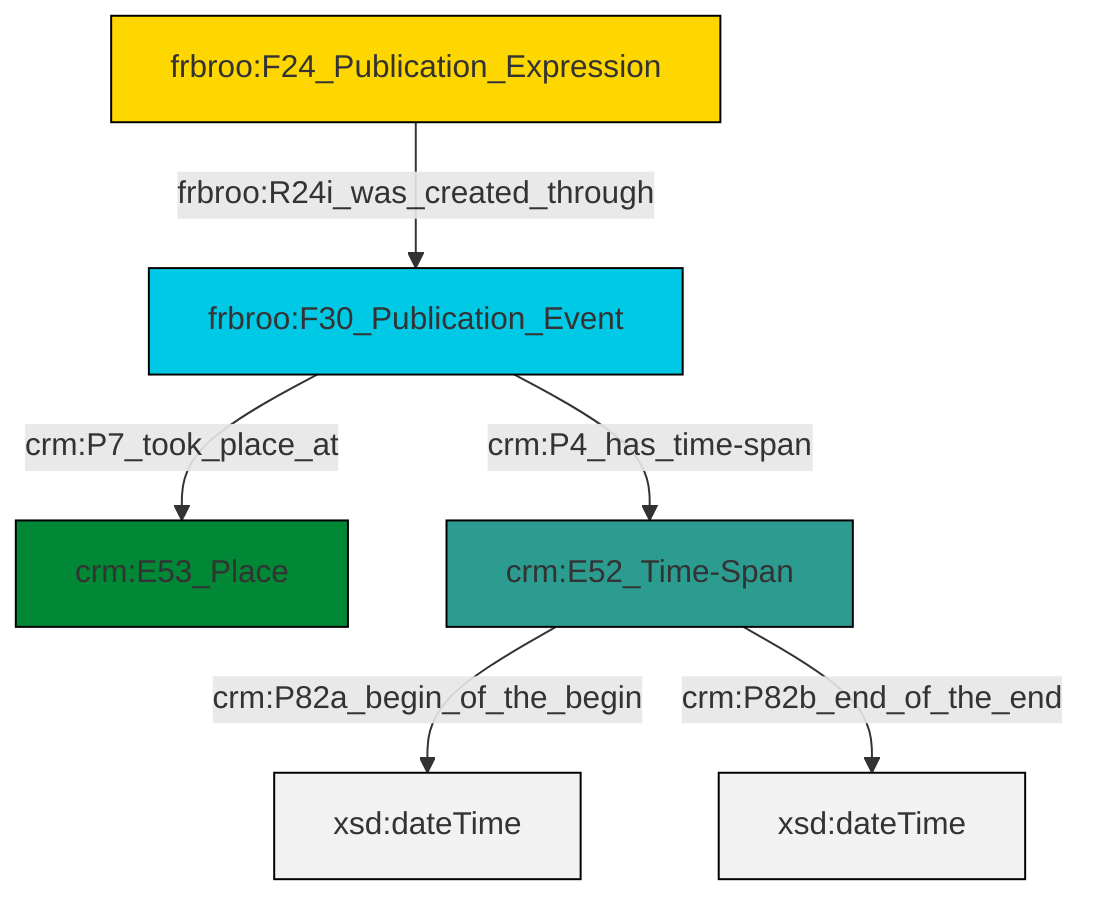 graph TD
classDef Literal fill:#f2f2f2,stroke:#000000;
classDef CRM_Entity fill:#FFFFFF,stroke:#000000;
classDef Temporal_Entity fill:#00C9E6, stroke:#000000;
classDef Type fill:#E18312, stroke:#000000;
classDef Time-Span fill:#2C9C91, stroke:#000000;
classDef Appellation fill:#FFEB7F, stroke:#000000;
classDef Place fill:#008836, stroke:#000000;
classDef Persistent_Item fill:#B266B2, stroke:#000000;
classDef Conceptual_Object fill:#FFD700, stroke:#000000;
classDef Physical_Thing fill:#D2B48C, stroke:#000000;
classDef Actor fill:#f58aad, stroke:#000000;
classDef PC_Classes fill:#4ce600, stroke:#000000;
classDef Multi fill:#cccccc,stroke:#000000;

0["frbroo:F24_Publication_Expression"]:::Conceptual_Object -->|frbroo:R24i_was_created_through| 1["frbroo:F30_Publication_Event"]:::Temporal_Entity
6["crm:E52_Time-Span"]:::Time-Span -->|crm:P82a_begin_of_the_begin| 7[xsd:dateTime]:::Literal
1["frbroo:F30_Publication_Event"]:::Temporal_Entity -->|crm:P4_has_time-span| 6["crm:E52_Time-Span"]:::Time-Span
6["crm:E52_Time-Span"]:::Time-Span -->|crm:P82b_end_of_the_end| 9[xsd:dateTime]:::Literal
1["frbroo:F30_Publication_Event"]:::Temporal_Entity -->|crm:P7_took_place_at| 3["crm:E53_Place"]:::Place